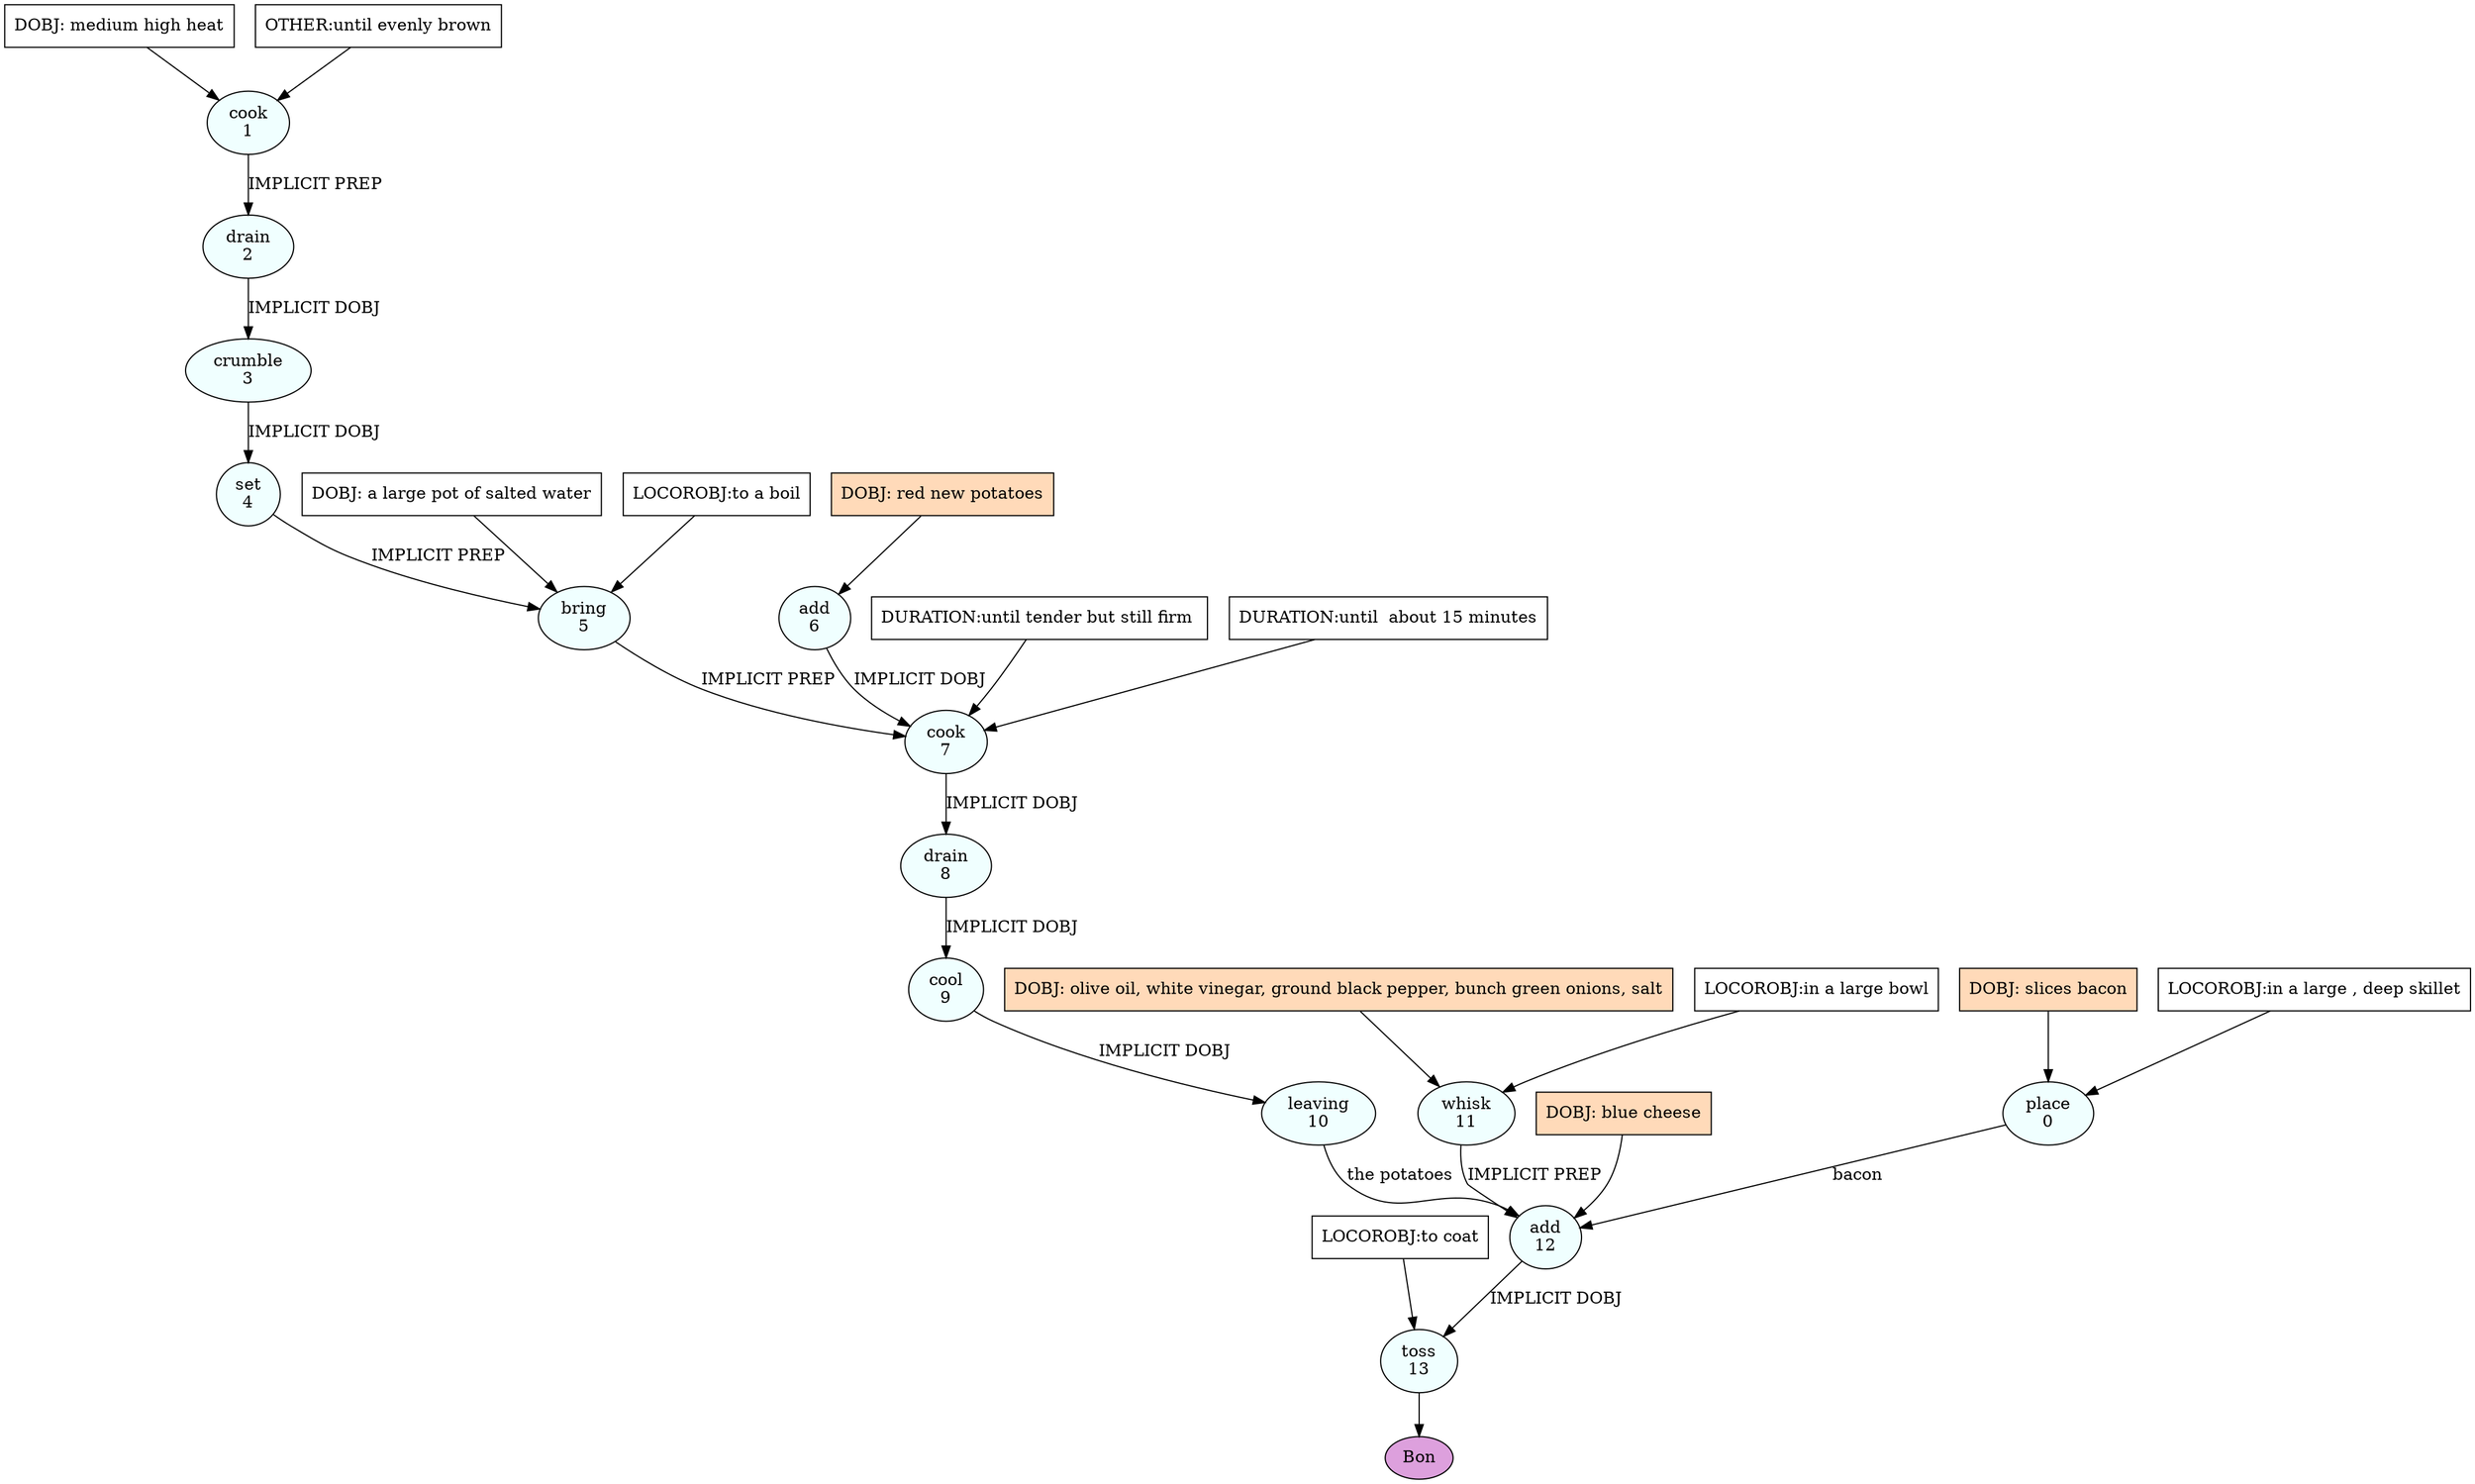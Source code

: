 digraph recipe {
E0[label="place
0", shape=oval, style=filled, fillcolor=azure]
E1[label="cook
1", shape=oval, style=filled, fillcolor=azure]
E2[label="drain
2", shape=oval, style=filled, fillcolor=azure]
E3[label="crumble
3", shape=oval, style=filled, fillcolor=azure]
E4[label="set
4", shape=oval, style=filled, fillcolor=azure]
E5[label="bring
5", shape=oval, style=filled, fillcolor=azure]
E6[label="add
6", shape=oval, style=filled, fillcolor=azure]
E7[label="cook
7", shape=oval, style=filled, fillcolor=azure]
E8[label="drain
8", shape=oval, style=filled, fillcolor=azure]
E9[label="cool
9", shape=oval, style=filled, fillcolor=azure]
E10[label="leaving
10", shape=oval, style=filled, fillcolor=azure]
E11[label="whisk
11", shape=oval, style=filled, fillcolor=azure]
E12[label="add
12", shape=oval, style=filled, fillcolor=azure]
E13[label="toss
13", shape=oval, style=filled, fillcolor=azure]
D6[label="DOBJ: red new potatoes", shape=box, style=filled, fillcolor=peachpuff]
D6 -> E6
D11[label="DOBJ: olive oil, white vinegar, ground black pepper, bunch green onions, salt", shape=box, style=filled, fillcolor=peachpuff]
D11 -> E11
P11_0[label="LOCOROBJ:in a large bowl", shape=box, style=filled, fillcolor=white]
P11_0 -> E11
D1[label="DOBJ: medium high heat", shape=box, style=filled, fillcolor=white]
D1 -> E1
P1_0[label="OTHER:until evenly brown", shape=box, style=filled, fillcolor=white]
P1_0 -> E1
D0[label="DOBJ: slices bacon", shape=box, style=filled, fillcolor=peachpuff]
D0 -> E0
P0_0[label="LOCOROBJ:in a large , deep skillet", shape=box, style=filled, fillcolor=white]
P0_0 -> E0
E1 -> E2 [label="IMPLICIT PREP"]
E2 -> E3 [label="IMPLICIT DOBJ"]
E3 -> E4 [label="IMPLICIT DOBJ"]
D5_0[label="DOBJ: a large pot of salted water", shape=box, style=filled, fillcolor=white]
D5_0 -> E5
E4 -> E5 [label="IMPLICIT PREP"]
P5_1_0[label="LOCOROBJ:to a boil", shape=box, style=filled, fillcolor=white]
P5_1_0 -> E5
E6 -> E7 [label="IMPLICIT DOBJ"]
E5 -> E7 [label="IMPLICIT PREP"]
P7_1_0[label="DURATION:until tender but still firm ", shape=box, style=filled, fillcolor=white]
P7_1_0 -> E7
P7_1_1[label="DURATION:until  about 15 minutes", shape=box, style=filled, fillcolor=white]
P7_1_1 -> E7
E7 -> E8 [label="IMPLICIT DOBJ"]
E8 -> E9 [label="IMPLICIT DOBJ"]
E9 -> E10 [label="IMPLICIT DOBJ"]
D12_ing[label="DOBJ: blue cheese", shape=box, style=filled, fillcolor=peachpuff]
D12_ing -> E12
E10 -> E12 [label="the potatoes "]
E0 -> E12 [label=" bacon"]
E11 -> E12 [label="IMPLICIT PREP"]
E12 -> E13 [label="IMPLICIT DOBJ"]
P13_0_0[label="LOCOROBJ:to coat", shape=box, style=filled, fillcolor=white]
P13_0_0 -> E13
EOR[label="Bon", shape=oval, style=filled, fillcolor=plum]
E13 -> EOR
}
